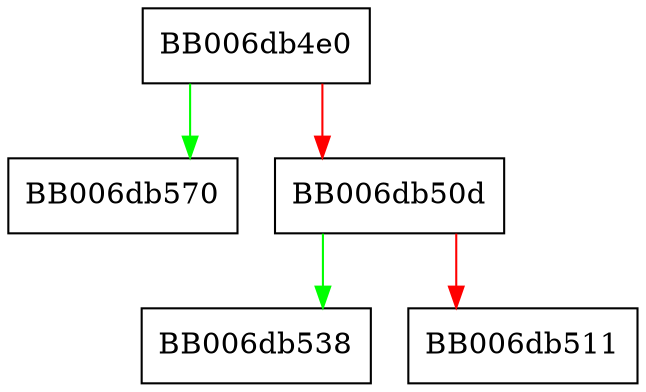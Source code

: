 digraph kmac_setkey {
  node [shape="box"];
  graph [splines=ortho];
  BB006db4e0 -> BB006db570 [color="green"];
  BB006db4e0 -> BB006db50d [color="red"];
  BB006db50d -> BB006db538 [color="green"];
  BB006db50d -> BB006db511 [color="red"];
}